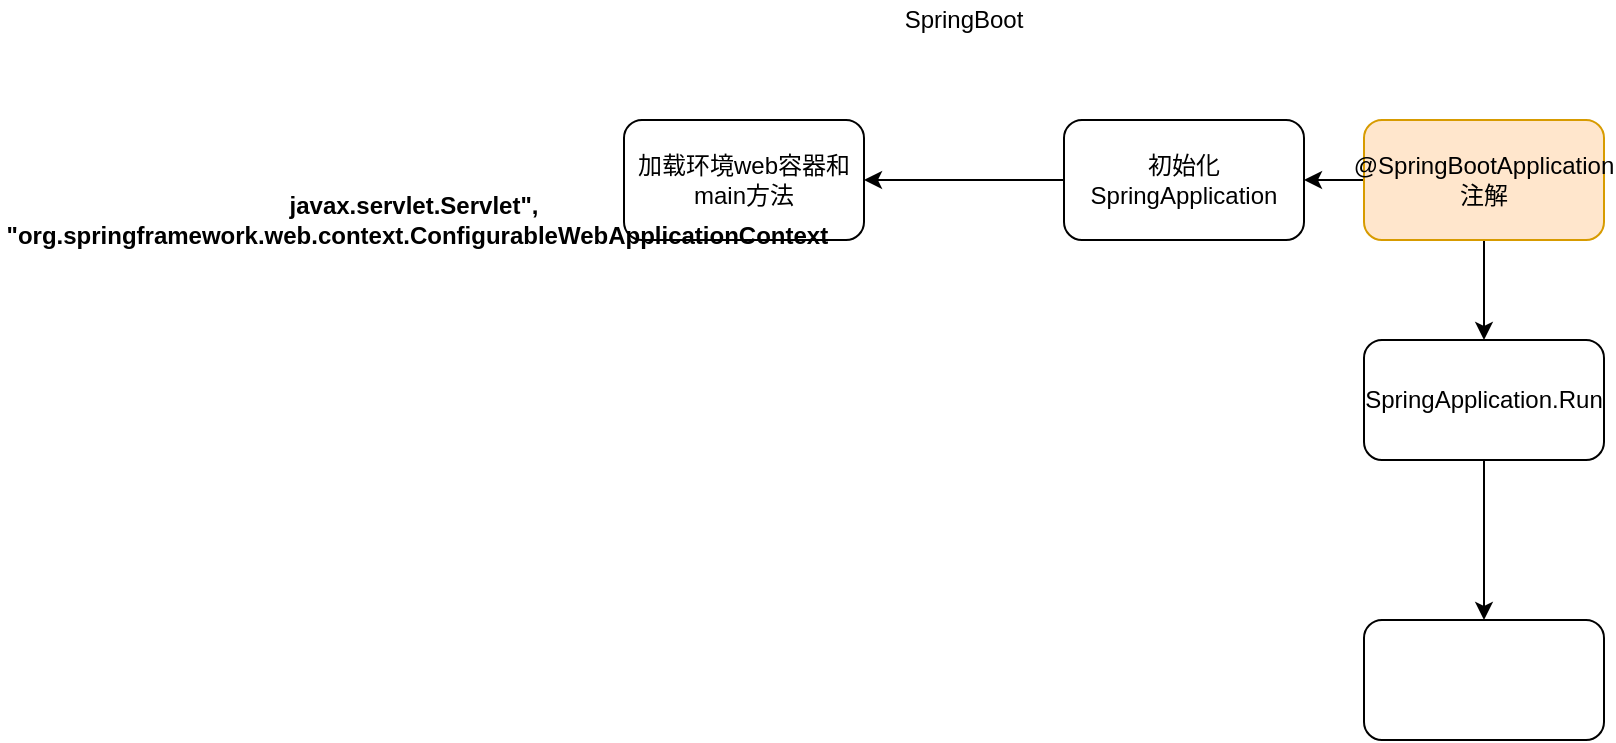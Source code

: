 <mxfile version="12.8.5" type="github">
  <diagram id="pbymaa8K16CYE7F3EQun" name="Page-1">
    <mxGraphModel dx="1865" dy="580" grid="1" gridSize="10" guides="1" tooltips="1" connect="1" arrows="1" fold="1" page="1" pageScale="1" pageWidth="827" pageHeight="1169" math="0" shadow="0">
      <root>
        <mxCell id="0" />
        <mxCell id="1" parent="0" />
        <mxCell id="0KbJ406O0pL8vo5ZdRxn-4" value="SpringBoot" style="text;html=1;strokeColor=none;fillColor=none;align=center;verticalAlign=middle;whiteSpace=wrap;rounded=0;" vertex="1" parent="1">
          <mxGeometry x="110" y="40" width="40" height="20" as="geometry" />
        </mxCell>
        <mxCell id="0KbJ406O0pL8vo5ZdRxn-11" value="" style="edgeStyle=orthogonalEdgeStyle;rounded=0;orthogonalLoop=1;jettySize=auto;html=1;" edge="1" parent="1" source="0KbJ406O0pL8vo5ZdRxn-6" target="0KbJ406O0pL8vo5ZdRxn-8">
          <mxGeometry relative="1" as="geometry" />
        </mxCell>
        <mxCell id="0KbJ406O0pL8vo5ZdRxn-17" value="" style="edgeStyle=orthogonalEdgeStyle;rounded=0;orthogonalLoop=1;jettySize=auto;html=1;" edge="1" parent="1" source="0KbJ406O0pL8vo5ZdRxn-6" target="0KbJ406O0pL8vo5ZdRxn-12">
          <mxGeometry relative="1" as="geometry" />
        </mxCell>
        <mxCell id="0KbJ406O0pL8vo5ZdRxn-6" value="@SpringBootApplication注解" style="rounded=1;whiteSpace=wrap;html=1;fillColor=#ffe6cc;strokeColor=#d79b00;" vertex="1" parent="1">
          <mxGeometry x="330" y="100" width="120" height="60" as="geometry" />
        </mxCell>
        <mxCell id="0KbJ406O0pL8vo5ZdRxn-10" value="" style="edgeStyle=orthogonalEdgeStyle;rounded=0;orthogonalLoop=1;jettySize=auto;html=1;" edge="1" parent="1" source="0KbJ406O0pL8vo5ZdRxn-8" target="0KbJ406O0pL8vo5ZdRxn-9">
          <mxGeometry relative="1" as="geometry" />
        </mxCell>
        <mxCell id="0KbJ406O0pL8vo5ZdRxn-8" value="&lt;span style=&quot;white-space: normal&quot;&gt;SpringApplication.Run&lt;/span&gt;" style="rounded=1;whiteSpace=wrap;html=1;" vertex="1" parent="1">
          <mxGeometry x="330" y="210" width="120" height="60" as="geometry" />
        </mxCell>
        <mxCell id="0KbJ406O0pL8vo5ZdRxn-9" value="" style="rounded=1;whiteSpace=wrap;html=1;" vertex="1" parent="1">
          <mxGeometry x="330" y="350" width="120" height="60" as="geometry" />
        </mxCell>
        <mxCell id="0KbJ406O0pL8vo5ZdRxn-15" value="" style="edgeStyle=orthogonalEdgeStyle;rounded=0;orthogonalLoop=1;jettySize=auto;html=1;" edge="1" parent="1" source="0KbJ406O0pL8vo5ZdRxn-12" target="0KbJ406O0pL8vo5ZdRxn-14">
          <mxGeometry relative="1" as="geometry" />
        </mxCell>
        <mxCell id="0KbJ406O0pL8vo5ZdRxn-12" value="初始化SpringApplication" style="rounded=1;whiteSpace=wrap;html=1;" vertex="1" parent="1">
          <mxGeometry x="180" y="100" width="120" height="60" as="geometry" />
        </mxCell>
        <mxCell id="0KbJ406O0pL8vo5ZdRxn-14" value="加载环境web容器和main方法" style="rounded=1;whiteSpace=wrap;html=1;" vertex="1" parent="1">
          <mxGeometry x="-40" y="100" width="120" height="60" as="geometry" />
        </mxCell>
        <mxCell id="0KbJ406O0pL8vo5ZdRxn-16" value="&lt;div&gt;javax.servlet.Servlet&quot;,&lt;/div&gt;&lt;div&gt;&amp;nbsp;&quot;org.springframework.web.context.ConfigurableWebApplicationContext&lt;/div&gt;" style="text;html=1;strokeColor=none;fillColor=none;align=center;verticalAlign=middle;whiteSpace=wrap;rounded=0;fontStyle=1" vertex="1" parent="1">
          <mxGeometry x="-250" y="140" width="210" height="20" as="geometry" />
        </mxCell>
      </root>
    </mxGraphModel>
  </diagram>
</mxfile>
